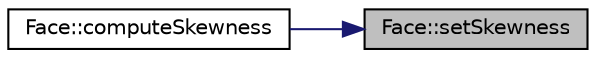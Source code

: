 digraph "Face::setSkewness"
{
 // LATEX_PDF_SIZE
  edge [fontname="Helvetica",fontsize="10",labelfontname="Helvetica",labelfontsize="10"];
  node [fontname="Helvetica",fontsize="10",shape=record];
  rankdir="RL";
  Node1 [label="Face::setSkewness",height=0.2,width=0.4,color="black", fillcolor="grey75", style="filled", fontcolor="black",tooltip=" "];
  Node1 -> Node2 [dir="back",color="midnightblue",fontsize="10",style="solid",fontname="Helvetica"];
  Node2 [label="Face::computeSkewness",height=0.2,width=0.4,color="black", fillcolor="white", style="filled",URL="$classFace.html#ab6aaaa27bc48d42c68bf2033b7aae801",tooltip=" "];
}
